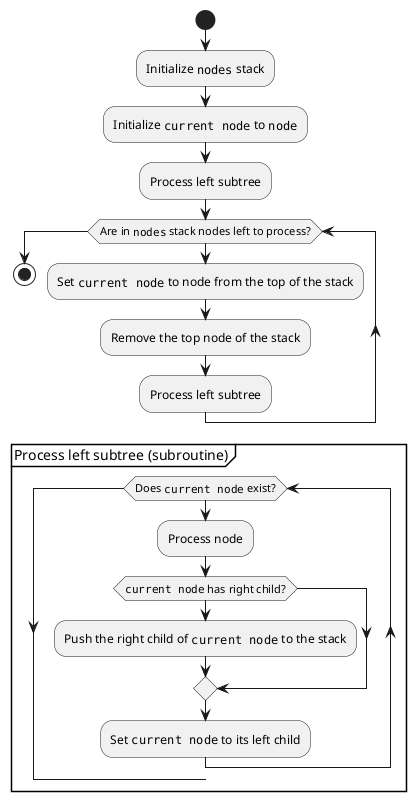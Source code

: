 @startuml
'https://plantuml.com/activity-diagram-beta

start

:Initialize ""nodes"" stack;
:Initialize ""current node"" to ""node"";

:Process left subtree;

while (Are in ""nodes"" stack nodes left to process?)
    :Set ""current node"" to node from the top of the stack;
    :Remove the top node of the stack;
    :Process left subtree;
end while

stop

group Process left subtree (subroutine)
while (Does ""current node"" exist?)
    :Process node;

    if (""current node"" has right child?)
        :Push the right child of ""current node"" to the stack;
    end if

    :Set ""current node"" to its left child;
end while
end group

@enduml
